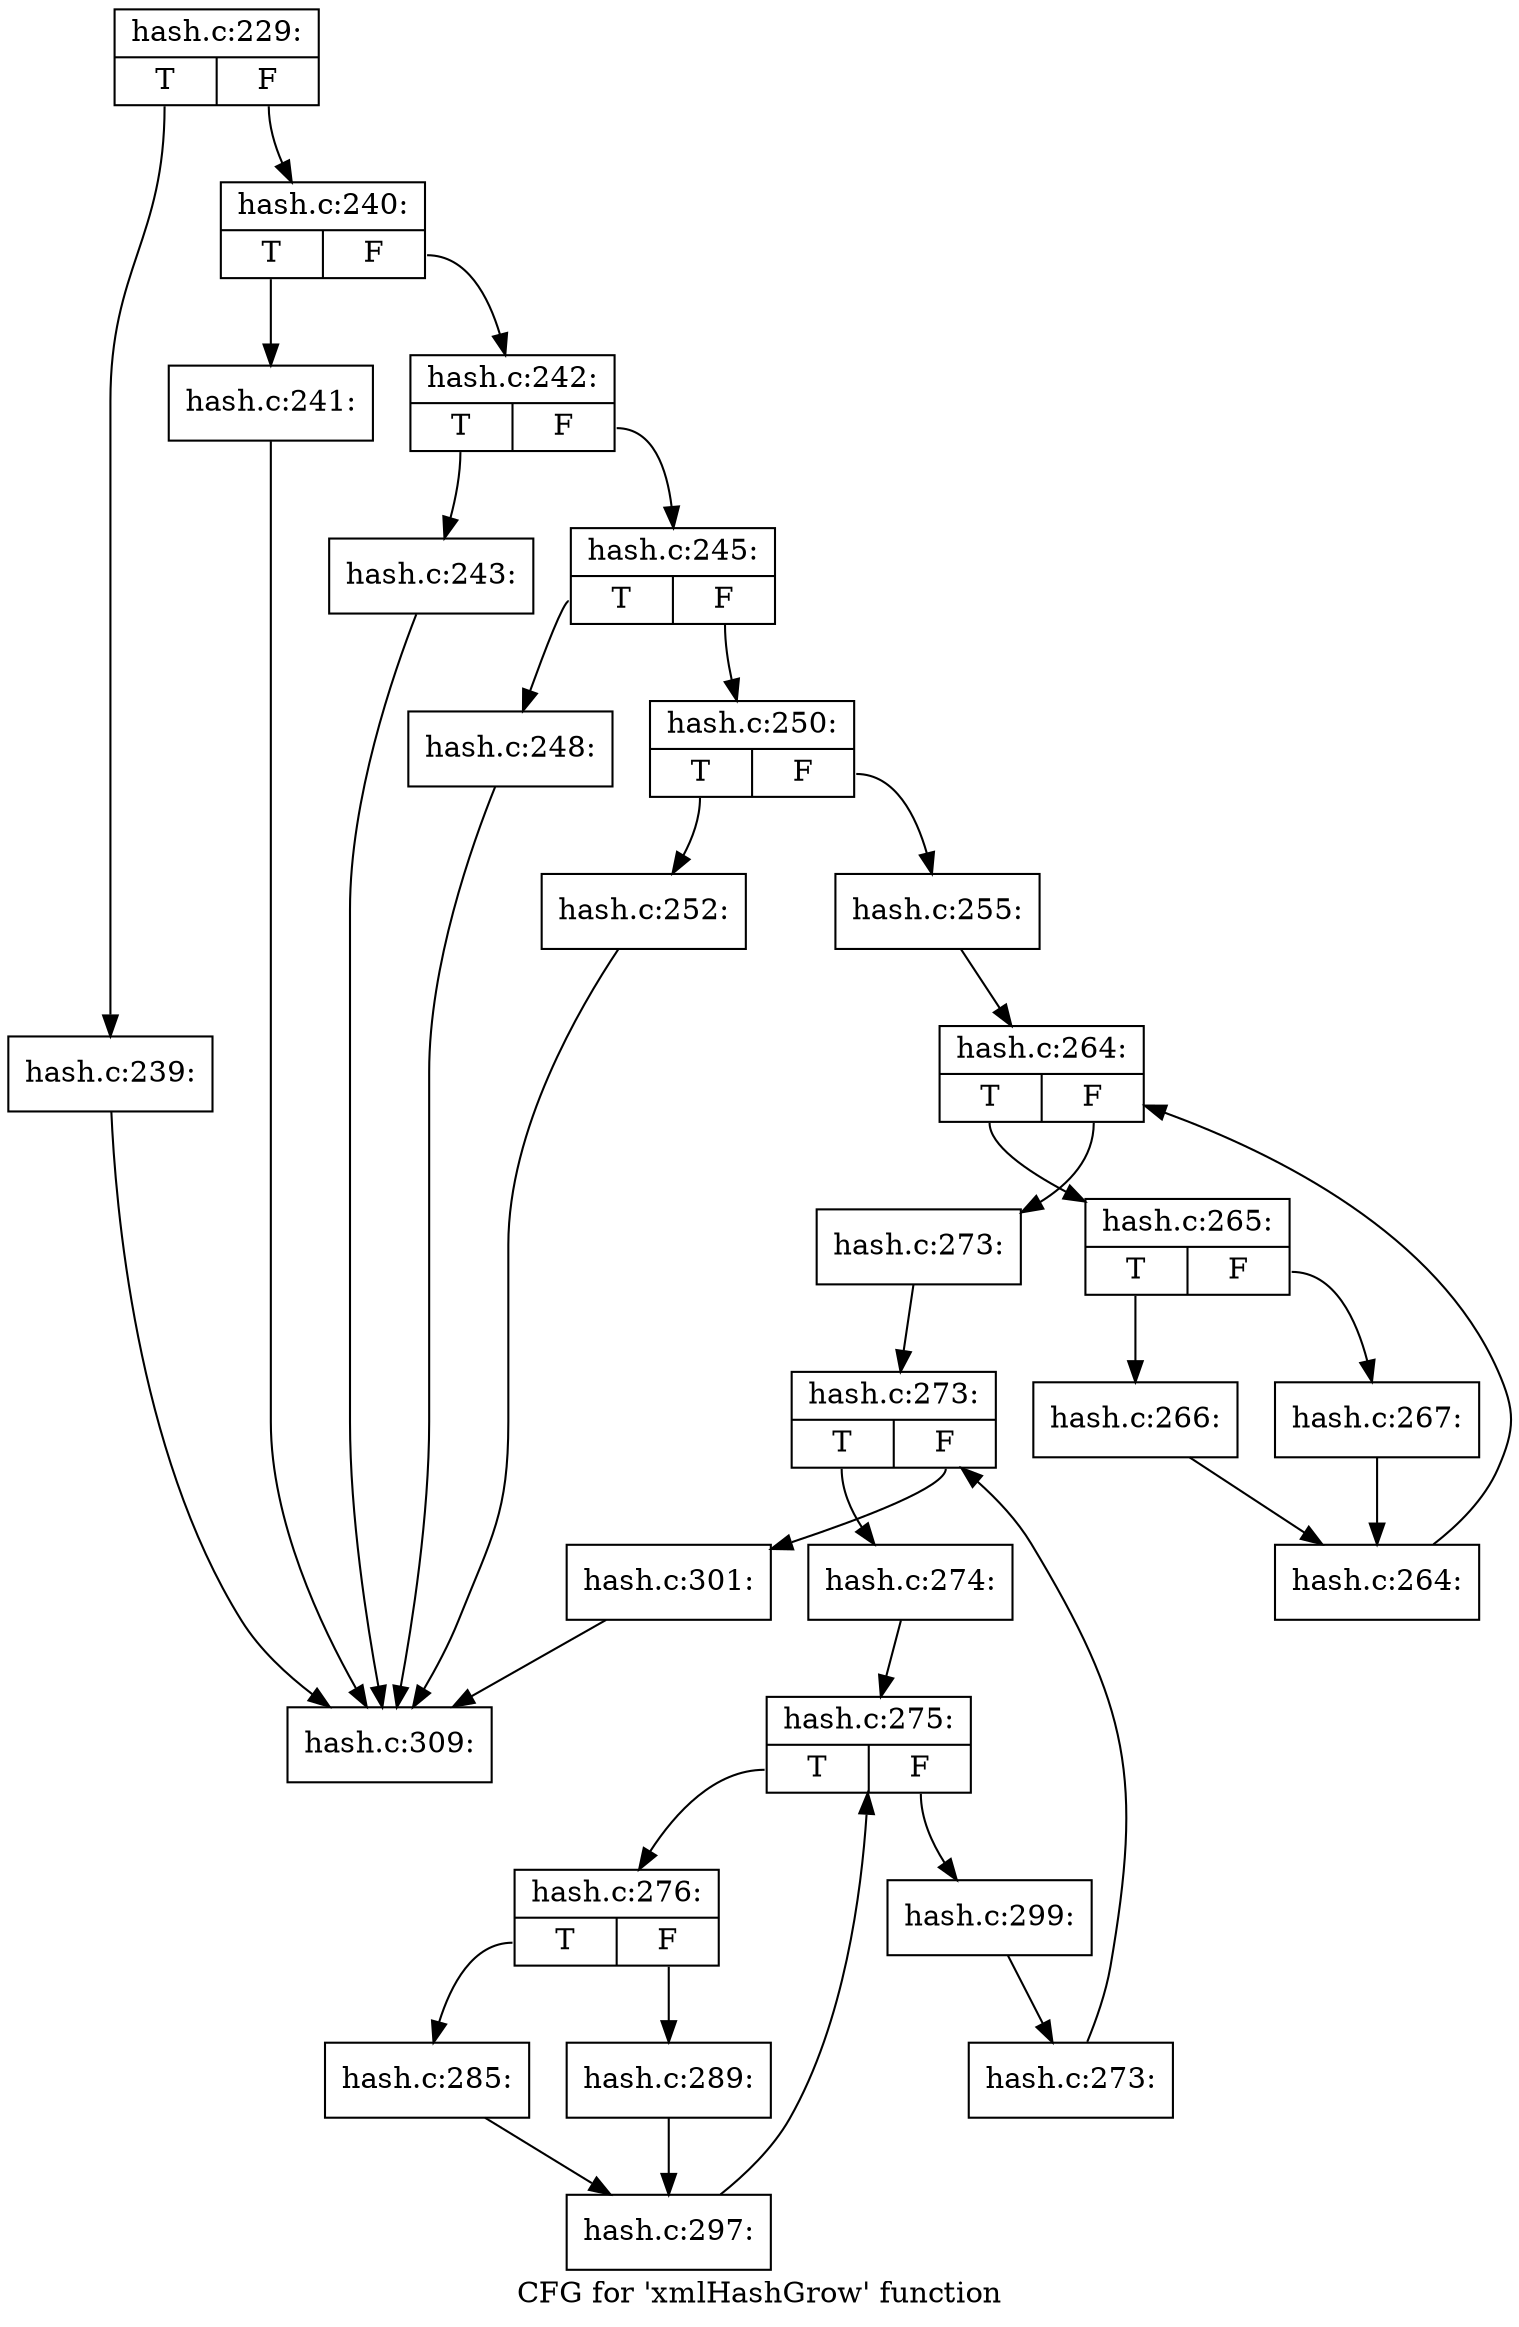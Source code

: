 digraph "CFG for 'xmlHashGrow' function" {
	label="CFG for 'xmlHashGrow' function";

	Node0x3daa360 [shape=record,label="{hash.c:229:|{<s0>T|<s1>F}}"];
	Node0x3daa360:s0 -> Node0x3db3f70;
	Node0x3daa360:s1 -> Node0x3db3fc0;
	Node0x3db3f70 [shape=record,label="{hash.c:239:}"];
	Node0x3db3f70 -> Node0x3db3040;
	Node0x3db3fc0 [shape=record,label="{hash.c:240:|{<s0>T|<s1>F}}"];
	Node0x3db3fc0:s0 -> Node0x3db4480;
	Node0x3db3fc0:s1 -> Node0x3db44d0;
	Node0x3db4480 [shape=record,label="{hash.c:241:}"];
	Node0x3db4480 -> Node0x3db3040;
	Node0x3db44d0 [shape=record,label="{hash.c:242:|{<s0>T|<s1>F}}"];
	Node0x3db44d0:s0 -> Node0x3db4990;
	Node0x3db44d0:s1 -> Node0x3db49e0;
	Node0x3db4990 [shape=record,label="{hash.c:243:}"];
	Node0x3db4990 -> Node0x3db3040;
	Node0x3db49e0 [shape=record,label="{hash.c:245:|{<s0>T|<s1>F}}"];
	Node0x3db49e0:s0 -> Node0x3db54c0;
	Node0x3db49e0:s1 -> Node0x3db5510;
	Node0x3db54c0 [shape=record,label="{hash.c:248:}"];
	Node0x3db54c0 -> Node0x3db3040;
	Node0x3db5510 [shape=record,label="{hash.c:250:|{<s0>T|<s1>F}}"];
	Node0x3db5510:s0 -> Node0x3db5f30;
	Node0x3db5510:s1 -> Node0x3db5f80;
	Node0x3db5f30 [shape=record,label="{hash.c:252:}"];
	Node0x3db5f30 -> Node0x3db3040;
	Node0x3db5f80 [shape=record,label="{hash.c:255:}"];
	Node0x3db5f80 -> Node0x3db71f0;
	Node0x3db71f0 [shape=record,label="{hash.c:264:|{<s0>T|<s1>F}}"];
	Node0x3db71f0:s0 -> Node0x3db74d0;
	Node0x3db71f0:s1 -> Node0x3db7090;
	Node0x3db74d0 [shape=record,label="{hash.c:265:|{<s0>T|<s1>F}}"];
	Node0x3db74d0:s0 -> Node0x3db7870;
	Node0x3db74d0:s1 -> Node0x3db78c0;
	Node0x3db7870 [shape=record,label="{hash.c:266:}"];
	Node0x3db7870 -> Node0x3db7440;
	Node0x3db78c0 [shape=record,label="{hash.c:267:}"];
	Node0x3db78c0 -> Node0x3db7440;
	Node0x3db7440 [shape=record,label="{hash.c:264:}"];
	Node0x3db7440 -> Node0x3db71f0;
	Node0x3db7090 [shape=record,label="{hash.c:273:}"];
	Node0x3db7090 -> Node0x3db9aa0;
	Node0x3db9aa0 [shape=record,label="{hash.c:273:|{<s0>T|<s1>F}}"];
	Node0x3db9aa0:s0 -> Node0x3db9d80;
	Node0x3db9aa0:s1 -> Node0x3db9140;
	Node0x3db9d80 [shape=record,label="{hash.c:274:}"];
	Node0x3db9d80 -> Node0x3d60d70;
	Node0x3d60d70 [shape=record,label="{hash.c:275:|{<s0>T|<s1>F}}"];
	Node0x3d60d70:s0 -> Node0x3d61070;
	Node0x3d60d70:s1 -> Node0x3d60f90;
	Node0x3d61070 [shape=record,label="{hash.c:276:|{<s0>T|<s1>F}}"];
	Node0x3d61070:s0 -> Node0x3dbbad0;
	Node0x3d61070:s1 -> Node0x3dbbb70;
	Node0x3dbbad0 [shape=record,label="{hash.c:285:}"];
	Node0x3dbbad0 -> Node0x3dbbb20;
	Node0x3dbbb70 [shape=record,label="{hash.c:289:}"];
	Node0x3dbbb70 -> Node0x3dbbb20;
	Node0x3dbbb20 [shape=record,label="{hash.c:297:}"];
	Node0x3dbbb20 -> Node0x3d60d70;
	Node0x3d60f90 [shape=record,label="{hash.c:299:}"];
	Node0x3d60f90 -> Node0x3db9cf0;
	Node0x3db9cf0 [shape=record,label="{hash.c:273:}"];
	Node0x3db9cf0 -> Node0x3db9aa0;
	Node0x3db9140 [shape=record,label="{hash.c:301:}"];
	Node0x3db9140 -> Node0x3db3040;
	Node0x3db3040 [shape=record,label="{hash.c:309:}"];
}
